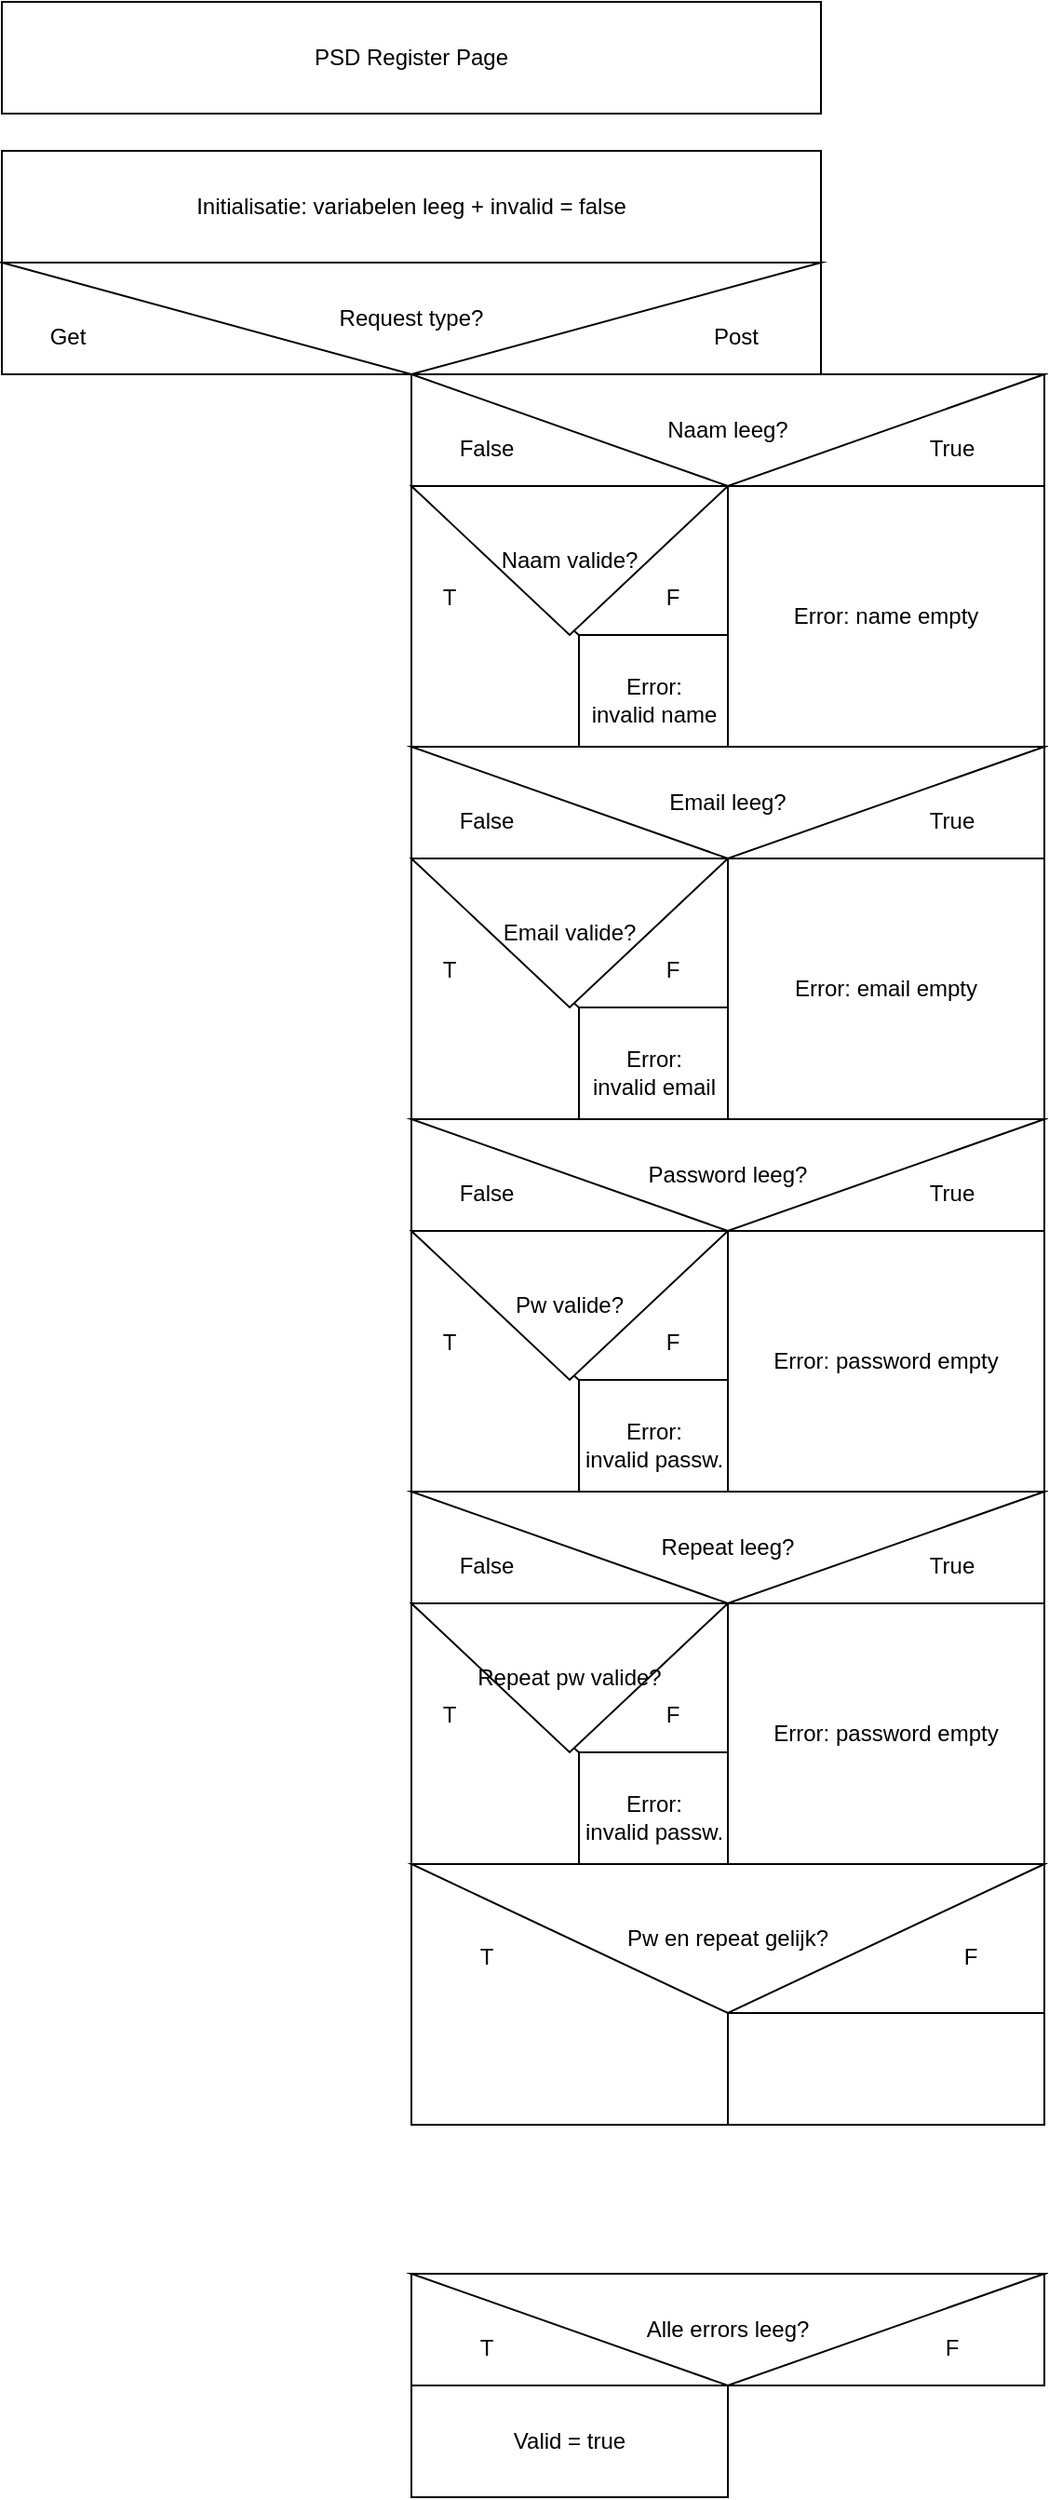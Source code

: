 <mxfile>
    <diagram id="11xAq4tMFkxx9fgxJnM6" name="Page-3">
        <mxGraphModel dx="714" dy="1167" grid="1" gridSize="10" guides="1" tooltips="1" connect="1" arrows="1" fold="1" page="1" pageScale="1" pageWidth="827" pageHeight="1169" math="0" shadow="0">
            <root>
                <mxCell id="vz2WXujT0kwOBEQF64tn-0"/>
                <mxCell id="vz2WXujT0kwOBEQF64tn-1" parent="vz2WXujT0kwOBEQF64tn-0"/>
                <mxCell id="vz2WXujT0kwOBEQF64tn-2" value="PSD Register Page" style="rounded=0;whiteSpace=wrap;html=1;" vertex="1" parent="vz2WXujT0kwOBEQF64tn-1">
                    <mxGeometry x="40" y="40" width="440" height="60" as="geometry"/>
                </mxCell>
                <mxCell id="vz2WXujT0kwOBEQF64tn-3" value="Initialisatie: variabelen leeg + invalid = false" style="rounded=0;whiteSpace=wrap;html=1;" vertex="1" parent="vz2WXujT0kwOBEQF64tn-1">
                    <mxGeometry x="40" y="120" width="440" height="60" as="geometry"/>
                </mxCell>
                <mxCell id="vz2WXujT0kwOBEQF64tn-4" value="" style="rounded=0;whiteSpace=wrap;html=1;" vertex="1" parent="vz2WXujT0kwOBEQF64tn-1">
                    <mxGeometry x="40" y="180" width="440" height="60" as="geometry"/>
                </mxCell>
                <mxCell id="vz2WXujT0kwOBEQF64tn-5" value="Request type?" style="triangle;whiteSpace=wrap;html=1;direction=south;" vertex="1" parent="vz2WXujT0kwOBEQF64tn-1">
                    <mxGeometry x="40" y="180" width="440" height="60" as="geometry"/>
                </mxCell>
                <mxCell id="vz2WXujT0kwOBEQF64tn-6" value="Get" style="text;html=1;align=center;verticalAlign=middle;resizable=0;points=[];autosize=1;strokeColor=none;fillColor=none;" vertex="1" parent="vz2WXujT0kwOBEQF64tn-1">
                    <mxGeometry x="60" y="210" width="30" height="20" as="geometry"/>
                </mxCell>
                <mxCell id="vz2WXujT0kwOBEQF64tn-7" value="Post" style="text;html=1;align=center;verticalAlign=middle;resizable=0;points=[];autosize=1;strokeColor=none;fillColor=none;" vertex="1" parent="vz2WXujT0kwOBEQF64tn-1">
                    <mxGeometry x="414" y="210" width="40" height="20" as="geometry"/>
                </mxCell>
                <mxCell id="vz2WXujT0kwOBEQF64tn-8" value="" style="rounded=0;whiteSpace=wrap;html=1;" vertex="1" parent="vz2WXujT0kwOBEQF64tn-1">
                    <mxGeometry x="260" y="240" width="340" height="60" as="geometry"/>
                </mxCell>
                <mxCell id="vz2WXujT0kwOBEQF64tn-9" value="Naam leeg?" style="triangle;whiteSpace=wrap;html=1;direction=south;" vertex="1" parent="vz2WXujT0kwOBEQF64tn-1">
                    <mxGeometry x="260" y="240" width="340" height="60" as="geometry"/>
                </mxCell>
                <mxCell id="vz2WXujT0kwOBEQF64tn-10" value="False" style="text;html=1;align=center;verticalAlign=middle;resizable=0;points=[];autosize=1;strokeColor=none;fillColor=none;" vertex="1" parent="vz2WXujT0kwOBEQF64tn-1">
                    <mxGeometry x="280" y="270" width="40" height="20" as="geometry"/>
                </mxCell>
                <mxCell id="vz2WXujT0kwOBEQF64tn-11" value="True" style="text;html=1;align=center;verticalAlign=middle;resizable=0;points=[];autosize=1;strokeColor=none;fillColor=none;" vertex="1" parent="vz2WXujT0kwOBEQF64tn-1">
                    <mxGeometry x="530" y="270" width="40" height="20" as="geometry"/>
                </mxCell>
                <mxCell id="vz2WXujT0kwOBEQF64tn-12" value="Error: name empty" style="rounded=0;whiteSpace=wrap;html=1;" vertex="1" parent="vz2WXujT0kwOBEQF64tn-1">
                    <mxGeometry x="430" y="300" width="170" height="140" as="geometry"/>
                </mxCell>
                <mxCell id="vz2WXujT0kwOBEQF64tn-13" value="" style="rounded=0;whiteSpace=wrap;html=1;" vertex="1" parent="vz2WXujT0kwOBEQF64tn-1">
                    <mxGeometry x="260" y="300" width="170" height="140" as="geometry"/>
                </mxCell>
                <mxCell id="vz2WXujT0kwOBEQF64tn-15" value="Name valide?" style="text;html=1;align=center;verticalAlign=middle;resizable=0;points=[];autosize=1;strokeColor=none;fillColor=none;" vertex="1" parent="vz2WXujT0kwOBEQF64tn-1">
                    <mxGeometry x="300" y="310" width="90" height="20" as="geometry"/>
                </mxCell>
                <mxCell id="vz2WXujT0kwOBEQF64tn-16" value="T" style="text;html=1;align=center;verticalAlign=middle;resizable=0;points=[];autosize=1;strokeColor=none;fillColor=none;" vertex="1" parent="vz2WXujT0kwOBEQF64tn-1">
                    <mxGeometry x="270" y="350" width="20" height="20" as="geometry"/>
                </mxCell>
                <mxCell id="vz2WXujT0kwOBEQF64tn-17" value="F" style="text;html=1;align=center;verticalAlign=middle;resizable=0;points=[];autosize=1;strokeColor=none;fillColor=none;" vertex="1" parent="vz2WXujT0kwOBEQF64tn-1">
                    <mxGeometry x="390" y="350" width="20" height="20" as="geometry"/>
                </mxCell>
                <mxCell id="vz2WXujT0kwOBEQF64tn-19" value="" style="endArrow=none;html=1;exitX=0.529;exitY=0.571;exitDx=0;exitDy=0;exitPerimeter=0;" edge="1" parent="vz2WXujT0kwOBEQF64tn-1" source="vz2WXujT0kwOBEQF64tn-13">
                    <mxGeometry width="50" height="50" relative="1" as="geometry">
                        <mxPoint x="210" y="350" as="sourcePoint"/>
                        <mxPoint x="260" y="300" as="targetPoint"/>
                    </mxGeometry>
                </mxCell>
                <mxCell id="vz2WXujT0kwOBEQF64tn-20" value="" style="endArrow=none;html=1;entryX=1;entryY=0.571;entryDx=0;entryDy=0;entryPerimeter=0;" edge="1" parent="vz2WXujT0kwOBEQF64tn-1" target="vz2WXujT0kwOBEQF64tn-13">
                    <mxGeometry width="50" height="50" relative="1" as="geometry">
                        <mxPoint x="350" y="380" as="sourcePoint"/>
                        <mxPoint x="390" y="330" as="targetPoint"/>
                    </mxGeometry>
                </mxCell>
                <mxCell id="vz2WXujT0kwOBEQF64tn-21" value="" style="endArrow=none;html=1;" edge="1" parent="vz2WXujT0kwOBEQF64tn-1">
                    <mxGeometry width="50" height="50" relative="1" as="geometry">
                        <mxPoint x="350" y="440" as="sourcePoint"/>
                        <mxPoint x="350" y="380" as="targetPoint"/>
                    </mxGeometry>
                </mxCell>
                <mxCell id="vz2WXujT0kwOBEQF64tn-22" value="Naam valide?" style="triangle;whiteSpace=wrap;html=1;direction=south;" vertex="1" parent="vz2WXujT0kwOBEQF64tn-1">
                    <mxGeometry x="260" y="300" width="170" height="80" as="geometry"/>
                </mxCell>
                <mxCell id="vz2WXujT0kwOBEQF64tn-23" value="Error:&lt;br&gt;invalid name" style="text;html=1;align=center;verticalAlign=middle;resizable=0;points=[];autosize=1;strokeColor=none;fillColor=none;" vertex="1" parent="vz2WXujT0kwOBEQF64tn-1">
                    <mxGeometry x="350" y="400" width="80" height="30" as="geometry"/>
                </mxCell>
                <mxCell id="vz2WXujT0kwOBEQF64tn-24" value="Error: email empty" style="rounded=0;whiteSpace=wrap;html=1;" vertex="1" parent="vz2WXujT0kwOBEQF64tn-1">
                    <mxGeometry x="430" y="500" width="170" height="140" as="geometry"/>
                </mxCell>
                <mxCell id="vz2WXujT0kwOBEQF64tn-25" value="" style="rounded=0;whiteSpace=wrap;html=1;" vertex="1" parent="vz2WXujT0kwOBEQF64tn-1">
                    <mxGeometry x="260" y="500" width="170" height="140" as="geometry"/>
                </mxCell>
                <mxCell id="vz2WXujT0kwOBEQF64tn-26" value="Name valide?" style="text;html=1;align=center;verticalAlign=middle;resizable=0;points=[];autosize=1;strokeColor=none;fillColor=none;" vertex="1" parent="vz2WXujT0kwOBEQF64tn-1">
                    <mxGeometry x="300" y="510" width="90" height="20" as="geometry"/>
                </mxCell>
                <mxCell id="vz2WXujT0kwOBEQF64tn-27" value="T" style="text;html=1;align=center;verticalAlign=middle;resizable=0;points=[];autosize=1;strokeColor=none;fillColor=none;" vertex="1" parent="vz2WXujT0kwOBEQF64tn-1">
                    <mxGeometry x="270" y="550" width="20" height="20" as="geometry"/>
                </mxCell>
                <mxCell id="vz2WXujT0kwOBEQF64tn-28" value="F" style="text;html=1;align=center;verticalAlign=middle;resizable=0;points=[];autosize=1;strokeColor=none;fillColor=none;" vertex="1" parent="vz2WXujT0kwOBEQF64tn-1">
                    <mxGeometry x="390" y="550" width="20" height="20" as="geometry"/>
                </mxCell>
                <mxCell id="vz2WXujT0kwOBEQF64tn-29" value="" style="endArrow=none;html=1;exitX=0.529;exitY=0.571;exitDx=0;exitDy=0;exitPerimeter=0;" edge="1" source="vz2WXujT0kwOBEQF64tn-25" parent="vz2WXujT0kwOBEQF64tn-1">
                    <mxGeometry width="50" height="50" relative="1" as="geometry">
                        <mxPoint x="210" y="550" as="sourcePoint"/>
                        <mxPoint x="260" y="500" as="targetPoint"/>
                    </mxGeometry>
                </mxCell>
                <mxCell id="vz2WXujT0kwOBEQF64tn-30" value="" style="endArrow=none;html=1;entryX=1;entryY=0.571;entryDx=0;entryDy=0;entryPerimeter=0;" edge="1" target="vz2WXujT0kwOBEQF64tn-25" parent="vz2WXujT0kwOBEQF64tn-1">
                    <mxGeometry width="50" height="50" relative="1" as="geometry">
                        <mxPoint x="350" y="580" as="sourcePoint"/>
                        <mxPoint x="390" y="530" as="targetPoint"/>
                    </mxGeometry>
                </mxCell>
                <mxCell id="vz2WXujT0kwOBEQF64tn-31" value="" style="endArrow=none;html=1;" edge="1" parent="vz2WXujT0kwOBEQF64tn-1">
                    <mxGeometry width="50" height="50" relative="1" as="geometry">
                        <mxPoint x="350" y="640" as="sourcePoint"/>
                        <mxPoint x="350" y="580" as="targetPoint"/>
                    </mxGeometry>
                </mxCell>
                <mxCell id="vz2WXujT0kwOBEQF64tn-32" value="Email valide?" style="triangle;whiteSpace=wrap;html=1;direction=south;" vertex="1" parent="vz2WXujT0kwOBEQF64tn-1">
                    <mxGeometry x="260" y="500" width="170" height="80" as="geometry"/>
                </mxCell>
                <mxCell id="vz2WXujT0kwOBEQF64tn-33" value="Error:&lt;br&gt;invalid email" style="text;html=1;align=center;verticalAlign=middle;resizable=0;points=[];autosize=1;strokeColor=none;fillColor=none;" vertex="1" parent="vz2WXujT0kwOBEQF64tn-1">
                    <mxGeometry x="350" y="600" width="80" height="30" as="geometry"/>
                </mxCell>
                <mxCell id="vz2WXujT0kwOBEQF64tn-34" value="Error: password empty" style="rounded=0;whiteSpace=wrap;html=1;" vertex="1" parent="vz2WXujT0kwOBEQF64tn-1">
                    <mxGeometry x="430" y="700" width="170" height="140" as="geometry"/>
                </mxCell>
                <mxCell id="vz2WXujT0kwOBEQF64tn-35" value="" style="rounded=0;whiteSpace=wrap;html=1;" vertex="1" parent="vz2WXujT0kwOBEQF64tn-1">
                    <mxGeometry x="260" y="700" width="170" height="140" as="geometry"/>
                </mxCell>
                <mxCell id="vz2WXujT0kwOBEQF64tn-36" value="Name valide?" style="text;html=1;align=center;verticalAlign=middle;resizable=0;points=[];autosize=1;strokeColor=none;fillColor=none;" vertex="1" parent="vz2WXujT0kwOBEQF64tn-1">
                    <mxGeometry x="300" y="710" width="90" height="20" as="geometry"/>
                </mxCell>
                <mxCell id="vz2WXujT0kwOBEQF64tn-37" value="T" style="text;html=1;align=center;verticalAlign=middle;resizable=0;points=[];autosize=1;strokeColor=none;fillColor=none;" vertex="1" parent="vz2WXujT0kwOBEQF64tn-1">
                    <mxGeometry x="270" y="750" width="20" height="20" as="geometry"/>
                </mxCell>
                <mxCell id="vz2WXujT0kwOBEQF64tn-38" value="F" style="text;html=1;align=center;verticalAlign=middle;resizable=0;points=[];autosize=1;strokeColor=none;fillColor=none;" vertex="1" parent="vz2WXujT0kwOBEQF64tn-1">
                    <mxGeometry x="390" y="750" width="20" height="20" as="geometry"/>
                </mxCell>
                <mxCell id="vz2WXujT0kwOBEQF64tn-39" value="" style="endArrow=none;html=1;exitX=0.529;exitY=0.571;exitDx=0;exitDy=0;exitPerimeter=0;" edge="1" source="vz2WXujT0kwOBEQF64tn-35" parent="vz2WXujT0kwOBEQF64tn-1">
                    <mxGeometry width="50" height="50" relative="1" as="geometry">
                        <mxPoint x="210" y="750" as="sourcePoint"/>
                        <mxPoint x="260" y="700" as="targetPoint"/>
                    </mxGeometry>
                </mxCell>
                <mxCell id="vz2WXujT0kwOBEQF64tn-40" value="" style="endArrow=none;html=1;entryX=1;entryY=0.571;entryDx=0;entryDy=0;entryPerimeter=0;" edge="1" target="vz2WXujT0kwOBEQF64tn-35" parent="vz2WXujT0kwOBEQF64tn-1">
                    <mxGeometry width="50" height="50" relative="1" as="geometry">
                        <mxPoint x="350" y="780" as="sourcePoint"/>
                        <mxPoint x="390" y="730" as="targetPoint"/>
                    </mxGeometry>
                </mxCell>
                <mxCell id="vz2WXujT0kwOBEQF64tn-41" value="" style="endArrow=none;html=1;" edge="1" parent="vz2WXujT0kwOBEQF64tn-1">
                    <mxGeometry width="50" height="50" relative="1" as="geometry">
                        <mxPoint x="350" y="840" as="sourcePoint"/>
                        <mxPoint x="350" y="780" as="targetPoint"/>
                    </mxGeometry>
                </mxCell>
                <mxCell id="vz2WXujT0kwOBEQF64tn-42" value="Pw valide?" style="triangle;whiteSpace=wrap;html=1;direction=south;" vertex="1" parent="vz2WXujT0kwOBEQF64tn-1">
                    <mxGeometry x="260" y="700" width="170" height="80" as="geometry"/>
                </mxCell>
                <mxCell id="vz2WXujT0kwOBEQF64tn-43" value="Error:&lt;br&gt;invalid passw." style="text;html=1;align=center;verticalAlign=middle;resizable=0;points=[];autosize=1;strokeColor=none;fillColor=none;" vertex="1" parent="vz2WXujT0kwOBEQF64tn-1">
                    <mxGeometry x="345" y="800" width="90" height="30" as="geometry"/>
                </mxCell>
                <mxCell id="vz2WXujT0kwOBEQF64tn-44" value="Error: password empty" style="rounded=0;whiteSpace=wrap;html=1;" vertex="1" parent="vz2WXujT0kwOBEQF64tn-1">
                    <mxGeometry x="430" y="900" width="170" height="140" as="geometry"/>
                </mxCell>
                <mxCell id="vz2WXujT0kwOBEQF64tn-45" value="" style="rounded=0;whiteSpace=wrap;html=1;" vertex="1" parent="vz2WXujT0kwOBEQF64tn-1">
                    <mxGeometry x="260" y="900" width="170" height="140" as="geometry"/>
                </mxCell>
                <mxCell id="vz2WXujT0kwOBEQF64tn-46" value="Name valide?" style="text;html=1;align=center;verticalAlign=middle;resizable=0;points=[];autosize=1;strokeColor=none;fillColor=none;" vertex="1" parent="vz2WXujT0kwOBEQF64tn-1">
                    <mxGeometry x="300" y="910" width="90" height="20" as="geometry"/>
                </mxCell>
                <mxCell id="vz2WXujT0kwOBEQF64tn-47" value="T" style="text;html=1;align=center;verticalAlign=middle;resizable=0;points=[];autosize=1;strokeColor=none;fillColor=none;" vertex="1" parent="vz2WXujT0kwOBEQF64tn-1">
                    <mxGeometry x="270" y="950" width="20" height="20" as="geometry"/>
                </mxCell>
                <mxCell id="vz2WXujT0kwOBEQF64tn-48" value="F" style="text;html=1;align=center;verticalAlign=middle;resizable=0;points=[];autosize=1;strokeColor=none;fillColor=none;" vertex="1" parent="vz2WXujT0kwOBEQF64tn-1">
                    <mxGeometry x="390" y="950" width="20" height="20" as="geometry"/>
                </mxCell>
                <mxCell id="vz2WXujT0kwOBEQF64tn-49" value="" style="endArrow=none;html=1;exitX=0.529;exitY=0.571;exitDx=0;exitDy=0;exitPerimeter=0;" edge="1" source="vz2WXujT0kwOBEQF64tn-45" parent="vz2WXujT0kwOBEQF64tn-1">
                    <mxGeometry width="50" height="50" relative="1" as="geometry">
                        <mxPoint x="210" y="950" as="sourcePoint"/>
                        <mxPoint x="260" y="900" as="targetPoint"/>
                    </mxGeometry>
                </mxCell>
                <mxCell id="vz2WXujT0kwOBEQF64tn-50" value="" style="endArrow=none;html=1;entryX=1;entryY=0.571;entryDx=0;entryDy=0;entryPerimeter=0;" edge="1" target="vz2WXujT0kwOBEQF64tn-45" parent="vz2WXujT0kwOBEQF64tn-1">
                    <mxGeometry width="50" height="50" relative="1" as="geometry">
                        <mxPoint x="350" y="980" as="sourcePoint"/>
                        <mxPoint x="390" y="930" as="targetPoint"/>
                    </mxGeometry>
                </mxCell>
                <mxCell id="vz2WXujT0kwOBEQF64tn-51" value="" style="endArrow=none;html=1;" edge="1" parent="vz2WXujT0kwOBEQF64tn-1">
                    <mxGeometry width="50" height="50" relative="1" as="geometry">
                        <mxPoint x="350" y="1040" as="sourcePoint"/>
                        <mxPoint x="350" y="980" as="targetPoint"/>
                    </mxGeometry>
                </mxCell>
                <mxCell id="vz2WXujT0kwOBEQF64tn-52" value="Repeat pw valide?" style="triangle;whiteSpace=wrap;html=1;direction=south;" vertex="1" parent="vz2WXujT0kwOBEQF64tn-1">
                    <mxGeometry x="260" y="900" width="170" height="80" as="geometry"/>
                </mxCell>
                <mxCell id="vz2WXujT0kwOBEQF64tn-53" value="Error:&lt;br&gt;invalid passw." style="text;html=1;align=center;verticalAlign=middle;resizable=0;points=[];autosize=1;strokeColor=none;fillColor=none;" vertex="1" parent="vz2WXujT0kwOBEQF64tn-1">
                    <mxGeometry x="345" y="1000" width="90" height="30" as="geometry"/>
                </mxCell>
                <mxCell id="vz2WXujT0kwOBEQF64tn-54" value="Alle errors leeg?" style="triangle;whiteSpace=wrap;html=1;direction=south;" vertex="1" parent="vz2WXujT0kwOBEQF64tn-1">
                    <mxGeometry x="260" y="1260" width="340" height="60" as="geometry"/>
                </mxCell>
                <mxCell id="vz2WXujT0kwOBEQF64tn-56" value="" style="rounded=0;whiteSpace=wrap;html=1;" vertex="1" parent="vz2WXujT0kwOBEQF64tn-1">
                    <mxGeometry x="260" y="1260" width="340" height="60" as="geometry"/>
                </mxCell>
                <mxCell id="vz2WXujT0kwOBEQF64tn-57" value="Alle errors leeg?" style="triangle;whiteSpace=wrap;html=1;direction=south;" vertex="1" parent="vz2WXujT0kwOBEQF64tn-1">
                    <mxGeometry x="260" y="1260" width="340" height="60" as="geometry"/>
                </mxCell>
                <mxCell id="vz2WXujT0kwOBEQF64tn-58" value="Valid = true" style="rounded=0;whiteSpace=wrap;html=1;" vertex="1" parent="vz2WXujT0kwOBEQF64tn-1">
                    <mxGeometry x="260" y="1320" width="170" height="60" as="geometry"/>
                </mxCell>
                <mxCell id="vz2WXujT0kwOBEQF64tn-59" value="T" style="text;html=1;align=center;verticalAlign=middle;resizable=0;points=[];autosize=1;strokeColor=none;fillColor=none;" vertex="1" parent="vz2WXujT0kwOBEQF64tn-1">
                    <mxGeometry x="290" y="1290" width="20" height="20" as="geometry"/>
                </mxCell>
                <mxCell id="vz2WXujT0kwOBEQF64tn-60" value="F" style="text;html=1;align=center;verticalAlign=middle;resizable=0;points=[];autosize=1;strokeColor=none;fillColor=none;" vertex="1" parent="vz2WXujT0kwOBEQF64tn-1">
                    <mxGeometry x="540" y="1290" width="20" height="20" as="geometry"/>
                </mxCell>
                <mxCell id="vz2WXujT0kwOBEQF64tn-73" value="" style="rounded=0;whiteSpace=wrap;html=1;" vertex="1" parent="vz2WXujT0kwOBEQF64tn-1">
                    <mxGeometry x="260" y="440" width="340" height="60" as="geometry"/>
                </mxCell>
                <mxCell id="vz2WXujT0kwOBEQF64tn-74" value="Email leeg?" style="triangle;whiteSpace=wrap;html=1;direction=south;" vertex="1" parent="vz2WXujT0kwOBEQF64tn-1">
                    <mxGeometry x="260" y="440" width="340" height="60" as="geometry"/>
                </mxCell>
                <mxCell id="vz2WXujT0kwOBEQF64tn-75" value="False" style="text;html=1;align=center;verticalAlign=middle;resizable=0;points=[];autosize=1;strokeColor=none;fillColor=none;" vertex="1" parent="vz2WXujT0kwOBEQF64tn-1">
                    <mxGeometry x="280" y="470" width="40" height="20" as="geometry"/>
                </mxCell>
                <mxCell id="vz2WXujT0kwOBEQF64tn-76" value="True" style="text;html=1;align=center;verticalAlign=middle;resizable=0;points=[];autosize=1;strokeColor=none;fillColor=none;" vertex="1" parent="vz2WXujT0kwOBEQF64tn-1">
                    <mxGeometry x="530" y="470" width="40" height="20" as="geometry"/>
                </mxCell>
                <mxCell id="vz2WXujT0kwOBEQF64tn-78" value="" style="rounded=0;whiteSpace=wrap;html=1;" vertex="1" parent="vz2WXujT0kwOBEQF64tn-1">
                    <mxGeometry x="260" y="640" width="340" height="60" as="geometry"/>
                </mxCell>
                <mxCell id="vz2WXujT0kwOBEQF64tn-79" value="Password leeg?" style="triangle;whiteSpace=wrap;html=1;direction=south;" vertex="1" parent="vz2WXujT0kwOBEQF64tn-1">
                    <mxGeometry x="260" y="640" width="340" height="60" as="geometry"/>
                </mxCell>
                <mxCell id="vz2WXujT0kwOBEQF64tn-80" value="False" style="text;html=1;align=center;verticalAlign=middle;resizable=0;points=[];autosize=1;strokeColor=none;fillColor=none;" vertex="1" parent="vz2WXujT0kwOBEQF64tn-1">
                    <mxGeometry x="280" y="670" width="40" height="20" as="geometry"/>
                </mxCell>
                <mxCell id="vz2WXujT0kwOBEQF64tn-81" value="True" style="text;html=1;align=center;verticalAlign=middle;resizable=0;points=[];autosize=1;strokeColor=none;fillColor=none;" vertex="1" parent="vz2WXujT0kwOBEQF64tn-1">
                    <mxGeometry x="530" y="670" width="40" height="20" as="geometry"/>
                </mxCell>
                <mxCell id="vz2WXujT0kwOBEQF64tn-84" value="" style="rounded=0;whiteSpace=wrap;html=1;" vertex="1" parent="vz2WXujT0kwOBEQF64tn-1">
                    <mxGeometry x="260" y="840" width="340" height="60" as="geometry"/>
                </mxCell>
                <mxCell id="vz2WXujT0kwOBEQF64tn-85" value="Repeat leeg?" style="triangle;whiteSpace=wrap;html=1;direction=south;" vertex="1" parent="vz2WXujT0kwOBEQF64tn-1">
                    <mxGeometry x="260" y="840" width="340" height="60" as="geometry"/>
                </mxCell>
                <mxCell id="vz2WXujT0kwOBEQF64tn-86" value="False" style="text;html=1;align=center;verticalAlign=middle;resizable=0;points=[];autosize=1;strokeColor=none;fillColor=none;" vertex="1" parent="vz2WXujT0kwOBEQF64tn-1">
                    <mxGeometry x="280" y="870" width="40" height="20" as="geometry"/>
                </mxCell>
                <mxCell id="vz2WXujT0kwOBEQF64tn-87" value="True" style="text;html=1;align=center;verticalAlign=middle;resizable=0;points=[];autosize=1;strokeColor=none;fillColor=none;" vertex="1" parent="vz2WXujT0kwOBEQF64tn-1">
                    <mxGeometry x="530" y="870" width="40" height="20" as="geometry"/>
                </mxCell>
                <mxCell id="vz2WXujT0kwOBEQF64tn-91" value="" style="rounded=0;whiteSpace=wrap;html=1;" vertex="1" parent="vz2WXujT0kwOBEQF64tn-1">
                    <mxGeometry x="260" y="1040" width="340" height="140" as="geometry"/>
                </mxCell>
                <mxCell id="vz2WXujT0kwOBEQF64tn-92" value="Name valide?" style="text;html=1;align=center;verticalAlign=middle;resizable=0;points=[];autosize=1;strokeColor=none;fillColor=none;" vertex="1" parent="vz2WXujT0kwOBEQF64tn-1">
                    <mxGeometry x="300" y="1050" width="90" height="20" as="geometry"/>
                </mxCell>
                <mxCell id="vz2WXujT0kwOBEQF64tn-93" value="T" style="text;html=1;align=center;verticalAlign=middle;resizable=0;points=[];autosize=1;strokeColor=none;fillColor=none;" vertex="1" parent="vz2WXujT0kwOBEQF64tn-1">
                    <mxGeometry x="290" y="1080" width="20" height="20" as="geometry"/>
                </mxCell>
                <mxCell id="vz2WXujT0kwOBEQF64tn-94" value="F" style="text;html=1;align=center;verticalAlign=middle;resizable=0;points=[];autosize=1;strokeColor=none;fillColor=none;" vertex="1" parent="vz2WXujT0kwOBEQF64tn-1">
                    <mxGeometry x="390" y="1090" width="20" height="20" as="geometry"/>
                </mxCell>
                <mxCell id="vz2WXujT0kwOBEQF64tn-96" value="" style="endArrow=none;html=1;entryX=1;entryY=0.571;entryDx=0;entryDy=0;entryPerimeter=0;exitX=1;exitY=0.5;exitDx=0;exitDy=0;" edge="1" target="vz2WXujT0kwOBEQF64tn-91" parent="vz2WXujT0kwOBEQF64tn-1" source="vz2WXujT0kwOBEQF64tn-98">
                    <mxGeometry width="50" height="50" relative="1" as="geometry">
                        <mxPoint x="350" y="1120" as="sourcePoint"/>
                        <mxPoint x="390" y="1070" as="targetPoint"/>
                    </mxGeometry>
                </mxCell>
                <mxCell id="vz2WXujT0kwOBEQF64tn-98" value="Pw en repeat gelijk?" style="triangle;whiteSpace=wrap;html=1;direction=south;" vertex="1" parent="vz2WXujT0kwOBEQF64tn-1">
                    <mxGeometry x="260" y="1040" width="340" height="80" as="geometry"/>
                </mxCell>
                <mxCell id="vz2WXujT0kwOBEQF64tn-100" value="" style="endArrow=none;html=1;exitX=0.5;exitY=1;exitDx=0;exitDy=0;" edge="1" parent="vz2WXujT0kwOBEQF64tn-1" source="vz2WXujT0kwOBEQF64tn-91">
                    <mxGeometry width="50" height="50" relative="1" as="geometry">
                        <mxPoint x="380" y="1170" as="sourcePoint"/>
                        <mxPoint x="430" y="1120" as="targetPoint"/>
                    </mxGeometry>
                </mxCell>
                <mxCell id="vz2WXujT0kwOBEQF64tn-101" value="F" style="text;html=1;align=center;verticalAlign=middle;resizable=0;points=[];autosize=1;strokeColor=none;fillColor=none;" vertex="1" parent="vz2WXujT0kwOBEQF64tn-1">
                    <mxGeometry x="550" y="1080" width="20" height="20" as="geometry"/>
                </mxCell>
            </root>
        </mxGraphModel>
    </diagram>
    <diagram id="1RDc-dpfQ5Z86sQxyZ3Q" name="Page-2">
        <mxGraphModel dx="714" dy="1167" grid="1" gridSize="10" guides="1" tooltips="1" connect="1" arrows="1" fold="1" page="1" pageScale="1" pageWidth="827" pageHeight="1169" math="0" shadow="0">
            <root>
                <mxCell id="yjyBFxDTQX_YiICmv53p-0"/>
                <mxCell id="yjyBFxDTQX_YiICmv53p-1" parent="yjyBFxDTQX_YiICmv53p-0"/>
                <mxCell id="yjyBFxDTQX_YiICmv53p-2" value="Structureren en routeren" style="rounded=0;whiteSpace=wrap;html=1;" parent="yjyBFxDTQX_YiICmv53p-1" vertex="1">
                    <mxGeometry x="40" y="40" width="600" height="80" as="geometry"/>
                </mxCell>
                <mxCell id="yjyBFxDTQX_YiICmv53p-3" value="" style="rounded=0;whiteSpace=wrap;html=1;" parent="yjyBFxDTQX_YiICmv53p-1" vertex="1">
                    <mxGeometry x="40" y="200" width="600" height="80" as="geometry"/>
                </mxCell>
                <mxCell id="yjyBFxDTQX_YiICmv53p-4" value="" style="rounded=0;whiteSpace=wrap;html=1;" parent="yjyBFxDTQX_YiICmv53p-1" vertex="1">
                    <mxGeometry x="40" y="280" width="600" height="80" as="geometry"/>
                </mxCell>
                <mxCell id="yjyBFxDTQX_YiICmv53p-5" value="" style="rounded=0;whiteSpace=wrap;html=1;" parent="yjyBFxDTQX_YiICmv53p-1" vertex="1">
                    <mxGeometry x="40" y="360" width="300" height="80" as="geometry"/>
                </mxCell>
                <mxCell id="yjyBFxDTQX_YiICmv53p-7" value="" style="triangle;whiteSpace=wrap;html=1;direction=south;" parent="yjyBFxDTQX_YiICmv53p-1" vertex="1">
                    <mxGeometry x="40" y="280" width="600" height="80" as="geometry"/>
                </mxCell>
                <mxCell id="yjyBFxDTQX_YiICmv53p-8" value="request_type = getRequestType" style="text;html=1;align=center;verticalAlign=middle;resizable=0;points=[];autosize=1;strokeColor=none;fillColor=none;" parent="yjyBFxDTQX_YiICmv53p-1" vertex="1">
                    <mxGeometry x="240" y="230" width="190" height="20" as="geometry"/>
                </mxCell>
                <mxCell id="yjyBFxDTQX_YiICmv53p-9" value="request_type = POST?" style="text;html=1;align=center;verticalAlign=middle;resizable=0;points=[];autosize=1;strokeColor=none;fillColor=none;" parent="yjyBFxDTQX_YiICmv53p-1" vertex="1">
                    <mxGeometry x="265" y="300" width="140" height="20" as="geometry"/>
                </mxCell>
                <mxCell id="yjyBFxDTQX_YiICmv53p-10" value="TRUE" style="text;html=1;align=center;verticalAlign=middle;resizable=0;points=[];autosize=1;strokeColor=none;fillColor=none;" parent="yjyBFxDTQX_YiICmv53p-1" vertex="1">
                    <mxGeometry x="70" y="320" width="50" height="20" as="geometry"/>
                </mxCell>
                <mxCell id="yjyBFxDTQX_YiICmv53p-11" value="FALSE" style="text;html=1;align=center;verticalAlign=middle;resizable=0;points=[];autosize=1;strokeColor=none;fillColor=none;" parent="yjyBFxDTQX_YiICmv53p-1" vertex="1">
                    <mxGeometry x="550" y="320" width="50" height="20" as="geometry"/>
                </mxCell>
                <mxCell id="yjyBFxDTQX_YiICmv53p-12" value="" style="rounded=0;whiteSpace=wrap;html=1;" parent="yjyBFxDTQX_YiICmv53p-1" vertex="1">
                    <mxGeometry x="40" y="440" width="600" height="80" as="geometry"/>
                </mxCell>
                <mxCell id="yjyBFxDTQX_YiICmv53p-13" value="" style="rounded=0;whiteSpace=wrap;html=1;" parent="yjyBFxDTQX_YiICmv53p-1" vertex="1">
                    <mxGeometry x="340" y="360" width="300" height="80" as="geometry"/>
                </mxCell>
                <mxCell id="yjyBFxDTQX_YiICmv53p-14" value="requested_page =&lt;br&gt;getPageFromPost&lt;br&gt;" style="text;html=1;align=center;verticalAlign=middle;resizable=0;points=[];autosize=1;strokeColor=none;fillColor=none;" parent="yjyBFxDTQX_YiICmv53p-1" vertex="1">
                    <mxGeometry x="70" y="380" width="110" height="30" as="geometry"/>
                </mxCell>
                <mxCell id="yjyBFxDTQX_YiICmv53p-15" value="requested_page =&lt;br&gt;getPageFromGet" style="text;html=1;align=center;verticalAlign=middle;resizable=0;points=[];autosize=1;strokeColor=none;fillColor=none;" parent="yjyBFxDTQX_YiICmv53p-1" vertex="1">
                    <mxGeometry x="490" y="380" width="110" height="30" as="geometry"/>
                </mxCell>
                <mxCell id="yjyBFxDTQX_YiICmv53p-16" value="return requested_page" style="text;html=1;align=center;verticalAlign=middle;resizable=0;points=[];autosize=1;strokeColor=none;fillColor=none;" parent="yjyBFxDTQX_YiICmv53p-1" vertex="1">
                    <mxGeometry x="70" y="470" width="140" height="20" as="geometry"/>
                </mxCell>
                <mxCell id="yjyBFxDTQX_YiICmv53p-17" value="&lt;font style=&quot;font-size: 14px&quot;&gt;PSD get RequestedPage&lt;/font&gt;" style="text;html=1;align=center;verticalAlign=middle;resizable=0;points=[];autosize=1;strokeColor=none;fillColor=none;" parent="yjyBFxDTQX_YiICmv53p-1" vertex="1">
                    <mxGeometry x="40" y="170" width="170" height="20" as="geometry"/>
                </mxCell>
                <mxCell id="yjyBFxDTQX_YiICmv53p-18" value="PSD showResponsePage()" style="text;html=1;align=center;verticalAlign=middle;resizable=0;points=[];autosize=1;strokeColor=none;fillColor=none;fontSize=14;" parent="yjyBFxDTQX_YiICmv53p-1" vertex="1">
                    <mxGeometry x="220" y="565" width="190" height="20" as="geometry"/>
                </mxCell>
                <mxCell id="yjyBFxDTQX_YiICmv53p-21" value="1. beginDocument" style="rounded=0;whiteSpace=wrap;html=1;fontSize=12;" parent="yjyBFxDTQX_YiICmv53p-1" vertex="1">
                    <mxGeometry x="177.5" y="595" width="280" height="45" as="geometry"/>
                </mxCell>
                <mxCell id="yjyBFxDTQX_YiICmv53p-22" value="2.showHeadSection" style="rounded=0;whiteSpace=wrap;html=1;fontSize=12;" parent="yjyBFxDTQX_YiICmv53p-1" vertex="1">
                    <mxGeometry x="177.5" y="640" width="280" height="45" as="geometry"/>
                </mxCell>
                <mxCell id="yjyBFxDTQX_YiICmv53p-23" value="4. endDocument" style="rounded=0;whiteSpace=wrap;html=1;fontSize=12;" parent="yjyBFxDTQX_YiICmv53p-1" vertex="1">
                    <mxGeometry x="177.5" y="730" width="280" height="45" as="geometry"/>
                </mxCell>
                <mxCell id="yjyBFxDTQX_YiICmv53p-24" value="3. showBodySection" style="rounded=0;whiteSpace=wrap;html=1;fontSize=12;" parent="yjyBFxDTQX_YiICmv53p-1" vertex="1">
                    <mxGeometry x="177.5" y="685" width="280" height="45" as="geometry"/>
                </mxCell>
                <mxCell id="yjyBFxDTQX_YiICmv53p-26" value="Show !doctype + &amp;lt;html&amp;gt;" style="rounded=0;whiteSpace=wrap;html=1;fontSize=12;" parent="yjyBFxDTQX_YiICmv53p-1" vertex="1">
                    <mxGeometry x="132.5" y="830" width="365" height="60" as="geometry"/>
                </mxCell>
                <mxCell id="yjyBFxDTQX_YiICmv53p-29" value="Show &amp;lt;head&amp;gt;" style="rounded=0;whiteSpace=wrap;html=1;fontSize=12;" parent="yjyBFxDTQX_YiICmv53p-1" vertex="1">
                    <mxGeometry x="135" y="920" width="365" height="60" as="geometry"/>
                </mxCell>
                <mxCell id="yjyBFxDTQX_YiICmv53p-72" value="PSD beginDocument" style="text;html=1;align=center;verticalAlign=middle;resizable=0;points=[];autosize=1;strokeColor=none;fillColor=none;fontSize=14;" parent="yjyBFxDTQX_YiICmv53p-1" vertex="1">
                    <mxGeometry x="235" y="800" width="150" height="20" as="geometry"/>
                </mxCell>
                <mxCell id="yjyBFxDTQX_YiICmv53p-74" value="PSD show HeadSection" style="text;html=1;align=center;verticalAlign=middle;resizable=0;points=[];autosize=1;strokeColor=none;fillColor=none;fontSize=12;" parent="yjyBFxDTQX_YiICmv53p-1" vertex="1">
                    <mxGeometry x="240" y="900" width="140" height="20" as="geometry"/>
                </mxCell>
                <mxCell id="yjyBFxDTQX_YiICmv53p-75" value="openBody" style="whiteSpace=wrap;html=1;fontSize=12;" parent="yjyBFxDTQX_YiICmv53p-1" vertex="1">
                    <mxGeometry y="1110" width="365" height="60" as="geometry"/>
                </mxCell>
                <mxCell id="yjyBFxDTQX_YiICmv53p-76" value="showHeader" style="rounded=0;whiteSpace=wrap;html=1;fontSize=12;" parent="yjyBFxDTQX_YiICmv53p-1" vertex="1">
                    <mxGeometry y="1170" width="365" height="60" as="geometry"/>
                </mxCell>
                <mxCell id="yjyBFxDTQX_YiICmv53p-77" value="showMenu" style="rounded=0;whiteSpace=wrap;html=1;fontSize=12;" parent="yjyBFxDTQX_YiICmv53p-1" vertex="1">
                    <mxGeometry y="1230" width="365" height="60" as="geometry"/>
                </mxCell>
                <mxCell id="yjyBFxDTQX_YiICmv53p-78" value="showContent" style="rounded=0;whiteSpace=wrap;html=1;fontSize=12;" parent="yjyBFxDTQX_YiICmv53p-1" vertex="1">
                    <mxGeometry y="1290" width="365" height="60" as="geometry"/>
                </mxCell>
                <mxCell id="yjyBFxDTQX_YiICmv53p-79" value="showFooter" style="rounded=0;whiteSpace=wrap;html=1;fontSize=12;" parent="yjyBFxDTQX_YiICmv53p-1" vertex="1">
                    <mxGeometry y="1350" width="365" height="60" as="geometry"/>
                </mxCell>
                <mxCell id="yjyBFxDTQX_YiICmv53p-80" value="closeBody" style="rounded=0;whiteSpace=wrap;html=1;fontSize=12;" parent="yjyBFxDTQX_YiICmv53p-1" vertex="1">
                    <mxGeometry y="1410" width="365" height="60" as="geometry"/>
                </mxCell>
                <mxCell id="yjyBFxDTQX_YiICmv53p-82" value="PSD showBodySection" style="text;html=1;align=center;verticalAlign=middle;resizable=0;points=[];autosize=1;strokeColor=none;fillColor=none;fontSize=12;" parent="yjyBFxDTQX_YiICmv53p-1" vertex="1">
                    <mxGeometry x="90" y="1080" width="140" height="20" as="geometry"/>
                </mxCell>
                <mxCell id="yjyBFxDTQX_YiICmv53p-86" value="PSD openBody" style="text;html=1;align=center;verticalAlign=middle;resizable=0;points=[];autosize=1;strokeColor=none;fillColor=none;fontSize=12;" parent="yjyBFxDTQX_YiICmv53p-1" vertex="1">
                    <mxGeometry x="414" y="1140" width="100" height="20" as="geometry"/>
                </mxCell>
                <mxCell id="yjyBFxDTQX_YiICmv53p-87" value="Show &amp;lt;body&amp;gt;" style="rounded=0;whiteSpace=wrap;html=1;fontSize=12;" parent="yjyBFxDTQX_YiICmv53p-1" vertex="1">
                    <mxGeometry x="404" y="1170" width="266" height="60" as="geometry"/>
                </mxCell>
                <mxCell id="yjyBFxDTQX_YiICmv53p-88" value="PSD showHeader" style="text;html=1;align=center;verticalAlign=middle;resizable=0;points=[];autosize=1;strokeColor=none;fillColor=none;fontSize=12;" parent="yjyBFxDTQX_YiICmv53p-1" vertex="1">
                    <mxGeometry x="420" y="1260" width="110" height="20" as="geometry"/>
                </mxCell>
                <mxCell id="yjyBFxDTQX_YiICmv53p-89" value="" style="rounded=0;whiteSpace=wrap;html=1;fontSize=12;" parent="yjyBFxDTQX_YiICmv53p-1" vertex="1">
                    <mxGeometry x="406" y="1350" width="375" height="60" as="geometry"/>
                </mxCell>
                <mxCell id="yjyBFxDTQX_YiICmv53p-101" value="home" style="rounded=0;whiteSpace=wrap;html=1;fontSize=12;" parent="yjyBFxDTQX_YiICmv53p-1" vertex="1">
                    <mxGeometry x="404" y="1350" width="95" height="60" as="geometry"/>
                </mxCell>
                <mxCell id="yjyBFxDTQX_YiICmv53p-104" value="" style="rounded=0;whiteSpace=wrap;html=1;fontSize=12;" parent="yjyBFxDTQX_YiICmv53p-1" vertex="1">
                    <mxGeometry x="498.5" y="1350" width="95" height="60" as="geometry"/>
                </mxCell>
                <mxCell id="yjyBFxDTQX_YiICmv53p-105" value="" style="rounded=0;whiteSpace=wrap;html=1;fontSize=12;" parent="yjyBFxDTQX_YiICmv53p-1" vertex="1">
                    <mxGeometry x="593.5" y="1350" width="95" height="60" as="geometry"/>
                </mxCell>
                <mxCell id="yjyBFxDTQX_YiICmv53p-106" value="Page?" style="triangle;whiteSpace=wrap;html=1;fontSize=12;direction=south;" parent="yjyBFxDTQX_YiICmv53p-1" vertex="1">
                    <mxGeometry x="402" y="1350" width="376" height="60" as="geometry"/>
                </mxCell>
                <mxCell id="yjyBFxDTQX_YiICmv53p-107" value="Open &amp;lt;header&amp;gt;" style="rounded=0;whiteSpace=wrap;html=1;fontSize=12;" parent="yjyBFxDTQX_YiICmv53p-1" vertex="1">
                    <mxGeometry x="404" y="1290" width="376" height="60" as="geometry"/>
                </mxCell>
                <mxCell id="yjyBFxDTQX_YiICmv53p-108" value="Close &amp;lt;/header&amp;gt;" style="rounded=0;whiteSpace=wrap;html=1;fontSize=12;" parent="yjyBFxDTQX_YiICmv53p-1" vertex="1">
                    <mxGeometry x="400" y="1470" width="381" height="60" as="geometry"/>
                </mxCell>
                <mxCell id="yjyBFxDTQX_YiICmv53p-109" value="Close&amp;nbsp; &amp;lt;/head&amp;gt;" style="rounded=0;whiteSpace=wrap;html=1;fontSize=12;" parent="yjyBFxDTQX_YiICmv53p-1" vertex="1">
                    <mxGeometry x="134" y="980" width="365" height="60" as="geometry"/>
                </mxCell>
                <mxCell id="yjyBFxDTQX_YiICmv53p-110" value="about" style="text;html=1;align=center;verticalAlign=middle;resizable=0;points=[];autosize=1;strokeColor=none;fillColor=none;fontSize=12;" parent="yjyBFxDTQX_YiICmv53p-1" vertex="1">
                    <mxGeometry x="490" y="1390" width="50" height="20" as="geometry"/>
                </mxCell>
                <mxCell id="yjyBFxDTQX_YiICmv53p-111" value="contact" style="text;html=1;align=center;verticalAlign=middle;resizable=0;points=[];autosize=1;strokeColor=none;fillColor=none;fontSize=12;" parent="yjyBFxDTQX_YiICmv53p-1" vertex="1">
                    <mxGeometry x="635" y="1390" width="50" height="20" as="geometry"/>
                </mxCell>
                <mxCell id="yjyBFxDTQX_YiICmv53p-112" value="Text" style="text;html=1;align=center;verticalAlign=middle;resizable=0;points=[];autosize=1;strokeColor=none;fillColor=none;fontSize=12;" parent="yjyBFxDTQX_YiICmv53p-1" vertex="1">
                    <mxGeometry x="720" y="1380" width="40" height="20" as="geometry"/>
                </mxCell>
                <mxCell id="yjyBFxDTQX_YiICmv53p-113" value="Open header" style="rounded=0;whiteSpace=wrap;html=1;fontSize=12;" parent="yjyBFxDTQX_YiICmv53p-1" vertex="1">
                    <mxGeometry x="402" y="1410" width="376" height="60" as="geometry"/>
                </mxCell>
                <mxCell id="yjyBFxDTQX_YiICmv53p-114" value="&lt;font style=&quot;font-size: 10px&quot;&gt;showHomeHeader&lt;/font&gt;" style="rounded=0;whiteSpace=wrap;html=1;fontSize=12;" parent="yjyBFxDTQX_YiICmv53p-1" vertex="1">
                    <mxGeometry x="402.5" y="1410" width="97.5" height="60" as="geometry"/>
                </mxCell>
                <mxCell id="yjyBFxDTQX_YiICmv53p-117" value="&lt;span style=&quot;font-size: 10px&quot;&gt;showAboutHeader&lt;/span&gt;" style="rounded=0;whiteSpace=wrap;html=1;fontSize=12;" parent="yjyBFxDTQX_YiICmv53p-1" vertex="1">
                    <mxGeometry x="498.5" y="1410" width="97.5" height="60" as="geometry"/>
                </mxCell>
                <mxCell id="yjyBFxDTQX_YiICmv53p-118" value="&lt;span style=&quot;font-size: 10px&quot;&gt;showContactHeader&lt;/span&gt;" style="rounded=0;whiteSpace=wrap;html=1;fontSize=12;" parent="yjyBFxDTQX_YiICmv53p-1" vertex="1">
                    <mxGeometry x="588" y="1410" width="97.5" height="60" as="geometry"/>
                </mxCell>
                <mxCell id="yjyBFxDTQX_YiICmv53p-119" value="&lt;span style=&quot;font-size: 10px&quot;&gt;Page NOT found&lt;/span&gt;" style="rounded=0;whiteSpace=wrap;html=1;fontSize=12;" parent="yjyBFxDTQX_YiICmv53p-1" vertex="1">
                    <mxGeometry x="683.5" y="1410" width="97.5" height="60" as="geometry"/>
                </mxCell>
                <mxCell id="yjyBFxDTQX_YiICmv53p-121" value="Open menu" style="rounded=0;whiteSpace=wrap;html=1;fontSize=12;" parent="yjyBFxDTQX_YiICmv53p-1" vertex="1">
                    <mxGeometry y="1550" width="365" height="60" as="geometry"/>
                </mxCell>
                <mxCell id="yjyBFxDTQX_YiICmv53p-122" value="&lt;font style=&quot;font-size: 12px&quot;&gt;PSD Show Menu&lt;/font&gt;" style="text;html=1;align=center;verticalAlign=middle;resizable=0;points=[];autosize=1;strokeColor=none;fillColor=none;fontSize=10;" parent="yjyBFxDTQX_YiICmv53p-1" vertex="1">
                    <mxGeometry y="1530" width="110" height="20" as="geometry"/>
                </mxCell>
                <mxCell id="yjyBFxDTQX_YiICmv53p-123" value="" style="shape=corner;whiteSpace=wrap;html=1;fontSize=12;dx=70;dy=40;" parent="yjyBFxDTQX_YiICmv53p-1" vertex="1">
                    <mxGeometry y="1610" width="360" height="140" as="geometry"/>
                </mxCell>
                <mxCell id="yjyBFxDTQX_YiICmv53p-124" value="" style="rounded=0;whiteSpace=wrap;html=1;fontSize=12;" parent="yjyBFxDTQX_YiICmv53p-1" vertex="1">
                    <mxGeometry x="70" y="1650" width="290" height="100" as="geometry"/>
                </mxCell>
                <mxCell id="yjyBFxDTQX_YiICmv53p-125" value="For each in menu" style="text;html=1;align=center;verticalAlign=middle;resizable=0;points=[];autosize=1;strokeColor=none;fillColor=none;fontSize=12;" parent="yjyBFxDTQX_YiICmv53p-1" vertex="1">
                    <mxGeometry x="125" y="1620" width="110" height="20" as="geometry"/>
                </mxCell>
                <mxCell id="yjyBFxDTQX_YiICmv53p-126" value="Show menu Item (key, value)" style="text;html=1;align=center;verticalAlign=middle;resizable=0;points=[];autosize=1;strokeColor=none;fillColor=none;fontSize=12;" parent="yjyBFxDTQX_YiICmv53p-1" vertex="1">
                    <mxGeometry x="110" y="1680" width="170" height="20" as="geometry"/>
                </mxCell>
                <mxCell id="yjyBFxDTQX_YiICmv53p-127" value="Einde menu" style="rounded=0;whiteSpace=wrap;html=1;fontSize=12;" parent="yjyBFxDTQX_YiICmv53p-1" vertex="1">
                    <mxGeometry y="1750" width="360" height="60" as="geometry"/>
                </mxCell>
                <mxCell id="yjyBFxDTQX_YiICmv53p-128" value="Open &amp;lt;body&amp;gt;" style="rounded=0;whiteSpace=wrap;html=1;fontSize=12;" parent="yjyBFxDTQX_YiICmv53p-1" vertex="1">
                    <mxGeometry x="402" y="1600" width="378" height="60" as="geometry"/>
                </mxCell>
                <mxCell id="yjyBFxDTQX_YiICmv53p-129" value="PSD showContent" style="text;html=1;align=center;verticalAlign=middle;resizable=0;points=[];autosize=1;strokeColor=none;fillColor=none;fontSize=12;" parent="yjyBFxDTQX_YiICmv53p-1" vertex="1">
                    <mxGeometry x="400" y="1580" width="110" height="20" as="geometry"/>
                </mxCell>
                <mxCell id="yjyBFxDTQX_YiICmv53p-130" value="" style="rounded=0;whiteSpace=wrap;html=1;fontSize=12;" parent="yjyBFxDTQX_YiICmv53p-1" vertex="1">
                    <mxGeometry x="405" y="1660" width="375" height="60" as="geometry"/>
                </mxCell>
                <mxCell id="yjyBFxDTQX_YiICmv53p-131" value="home" style="rounded=0;whiteSpace=wrap;html=1;fontSize=12;" parent="yjyBFxDTQX_YiICmv53p-1" vertex="1">
                    <mxGeometry x="403" y="1660" width="95" height="60" as="geometry"/>
                </mxCell>
                <mxCell id="yjyBFxDTQX_YiICmv53p-132" value="" style="rounded=0;whiteSpace=wrap;html=1;fontSize=12;" parent="yjyBFxDTQX_YiICmv53p-1" vertex="1">
                    <mxGeometry x="497.5" y="1660" width="95" height="60" as="geometry"/>
                </mxCell>
                <mxCell id="yjyBFxDTQX_YiICmv53p-133" value="" style="rounded=0;whiteSpace=wrap;html=1;fontSize=12;" parent="yjyBFxDTQX_YiICmv53p-1" vertex="1">
                    <mxGeometry x="592.5" y="1660" width="95" height="60" as="geometry"/>
                </mxCell>
                <mxCell id="yjyBFxDTQX_YiICmv53p-134" value="Page?" style="triangle;whiteSpace=wrap;html=1;fontSize=12;direction=south;" parent="yjyBFxDTQX_YiICmv53p-1" vertex="1">
                    <mxGeometry x="401" y="1660" width="376" height="60" as="geometry"/>
                </mxCell>
                <mxCell id="yjyBFxDTQX_YiICmv53p-135" value="about" style="text;html=1;align=center;verticalAlign=middle;resizable=0;points=[];autosize=1;strokeColor=none;fillColor=none;fontSize=12;" parent="yjyBFxDTQX_YiICmv53p-1" vertex="1">
                    <mxGeometry x="489" y="1700" width="50" height="20" as="geometry"/>
                </mxCell>
                <mxCell id="yjyBFxDTQX_YiICmv53p-136" value="contact" style="text;html=1;align=center;verticalAlign=middle;resizable=0;points=[];autosize=1;strokeColor=none;fillColor=none;fontSize=12;" parent="yjyBFxDTQX_YiICmv53p-1" vertex="1">
                    <mxGeometry x="634" y="1700" width="50" height="20" as="geometry"/>
                </mxCell>
                <mxCell id="yjyBFxDTQX_YiICmv53p-137" value="Text" style="text;html=1;align=center;verticalAlign=middle;resizable=0;points=[];autosize=1;strokeColor=none;fillColor=none;fontSize=12;" parent="yjyBFxDTQX_YiICmv53p-1" vertex="1">
                    <mxGeometry x="719" y="1690" width="40" height="20" as="geometry"/>
                </mxCell>
                <mxCell id="yjyBFxDTQX_YiICmv53p-138" value="Close &amp;lt;/div&amp;gt;" style="rounded=0;whiteSpace=wrap;html=1;fontSize=12;" parent="yjyBFxDTQX_YiICmv53p-1" vertex="1">
                    <mxGeometry x="400" y="1780" width="381" height="60" as="geometry"/>
                </mxCell>
                <mxCell id="yjyBFxDTQX_YiICmv53p-139" value="Open header" style="rounded=0;whiteSpace=wrap;html=1;fontSize=12;" parent="yjyBFxDTQX_YiICmv53p-1" vertex="1">
                    <mxGeometry x="402" y="1720" width="376" height="60" as="geometry"/>
                </mxCell>
                <mxCell id="yjyBFxDTQX_YiICmv53p-140" value="&lt;font style=&quot;font-size: 10px&quot;&gt;showHomeBody&lt;/font&gt;" style="rounded=0;whiteSpace=wrap;html=1;fontSize=12;" parent="yjyBFxDTQX_YiICmv53p-1" vertex="1">
                    <mxGeometry x="402.5" y="1720" width="97.5" height="60" as="geometry"/>
                </mxCell>
                <mxCell id="yjyBFxDTQX_YiICmv53p-141" value="&lt;span style=&quot;font-size: 10px&quot;&gt;showAboutBody&lt;/span&gt;" style="rounded=0;whiteSpace=wrap;html=1;fontSize=12;" parent="yjyBFxDTQX_YiICmv53p-1" vertex="1">
                    <mxGeometry x="498.5" y="1720" width="97.5" height="60" as="geometry"/>
                </mxCell>
                <mxCell id="yjyBFxDTQX_YiICmv53p-142" value="&lt;span style=&quot;font-size: 10px&quot;&gt;showContactBody&lt;/span&gt;" style="rounded=0;whiteSpace=wrap;html=1;fontSize=12;" parent="yjyBFxDTQX_YiICmv53p-1" vertex="1">
                    <mxGeometry x="588" y="1720" width="97.5" height="60" as="geometry"/>
                </mxCell>
                <mxCell id="yjyBFxDTQX_YiICmv53p-143" value="&lt;span style=&quot;font-size: 10px&quot;&gt;Page NOT found&lt;/span&gt;" style="rounded=0;whiteSpace=wrap;html=1;fontSize=12;" parent="yjyBFxDTQX_YiICmv53p-1" vertex="1">
                    <mxGeometry x="683.5" y="1720" width="97.5" height="60" as="geometry"/>
                </mxCell>
                <mxCell id="yjyBFxDTQX_YiICmv53p-144" value="PSD showFooter" style="text;html=1;align=center;verticalAlign=middle;resizable=0;points=[];autosize=1;strokeColor=none;fillColor=none;fontSize=12;" parent="yjyBFxDTQX_YiICmv53p-1" vertex="1">
                    <mxGeometry y="1860" width="110" height="20" as="geometry"/>
                </mxCell>
                <mxCell id="yjyBFxDTQX_YiICmv53p-145" value="Open &amp;lt;footer&amp;gt;" style="rounded=0;whiteSpace=wrap;html=1;fontSize=12;" parent="yjyBFxDTQX_YiICmv53p-1" vertex="1">
                    <mxGeometry y="1890" width="360" height="60" as="geometry"/>
                </mxCell>
                <mxCell id="yjyBFxDTQX_YiICmv53p-146" value="Close &amp;lt;/footer&amp;gt;" style="rounded=0;whiteSpace=wrap;html=1;fontSize=12;" parent="yjyBFxDTQX_YiICmv53p-1" vertex="1">
                    <mxGeometry y="1950" width="360" height="60" as="geometry"/>
                </mxCell>
                <mxCell id="yjyBFxDTQX_YiICmv53p-147" value="PSD close body" style="text;html=1;align=center;verticalAlign=middle;resizable=0;points=[];autosize=1;strokeColor=none;fillColor=none;fontSize=12;" parent="yjyBFxDTQX_YiICmv53p-1" vertex="1">
                    <mxGeometry x="405" y="1870" width="100" height="20" as="geometry"/>
                </mxCell>
                <mxCell id="yjyBFxDTQX_YiICmv53p-148" value="Close &amp;lt;/body&amp;gt;" style="rounded=0;whiteSpace=wrap;html=1;fontSize=12;" parent="yjyBFxDTQX_YiICmv53p-1" vertex="1">
                    <mxGeometry x="402" y="1890" width="360" height="60" as="geometry"/>
                </mxCell>
                <mxCell id="yjyBFxDTQX_YiICmv53p-150" value="PSD End Document" style="text;html=1;align=center;verticalAlign=middle;resizable=0;points=[];autosize=1;strokeColor=none;fillColor=none;fontSize=12;" parent="yjyBFxDTQX_YiICmv53p-1" vertex="1">
                    <mxGeometry x="281" y="2060" width="120" height="20" as="geometry"/>
                </mxCell>
                <mxCell id="yjyBFxDTQX_YiICmv53p-151" value="Close &amp;lt;/html&amp;gt;" style="rounded=0;whiteSpace=wrap;html=1;fontSize=12;" parent="yjyBFxDTQX_YiICmv53p-1" vertex="1">
                    <mxGeometry x="281" y="2080" width="265" height="60" as="geometry"/>
                </mxCell>
            </root>
        </mxGraphModel>
    </diagram>
</mxfile>